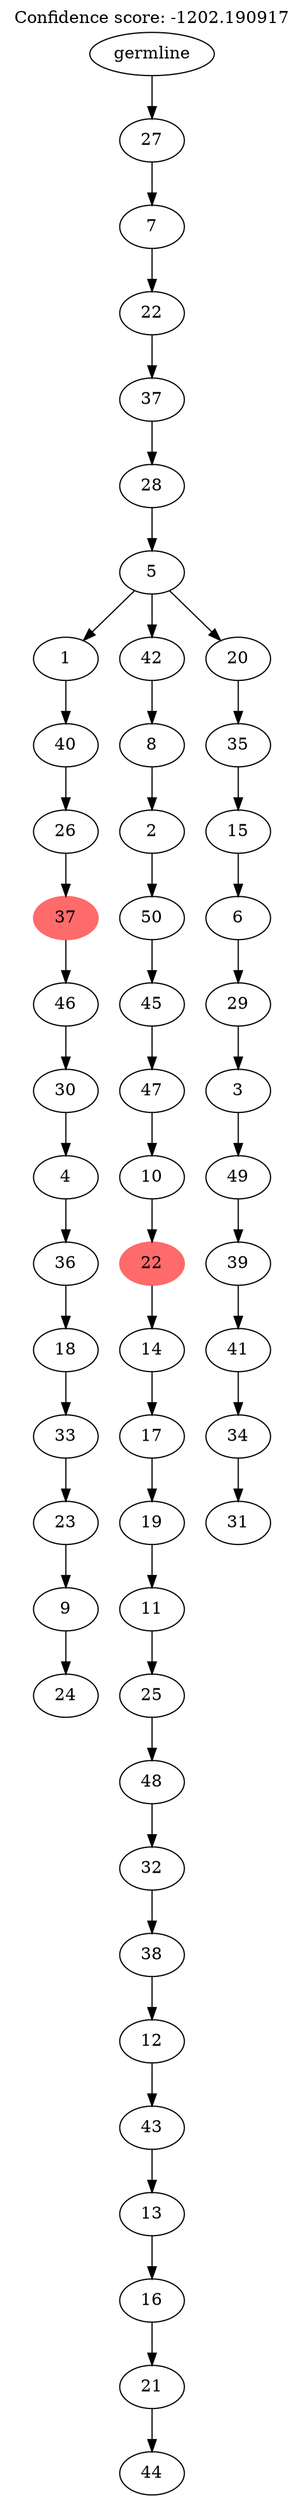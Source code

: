 digraph g {
	"51" -> "52";
	"52" [label="24"];
	"50" -> "51";
	"51" [label="9"];
	"49" -> "50";
	"50" [label="23"];
	"48" -> "49";
	"49" [label="33"];
	"47" -> "48";
	"48" [label="18"];
	"46" -> "47";
	"47" [label="36"];
	"45" -> "46";
	"46" [label="4"];
	"44" -> "45";
	"45" [label="30"];
	"43" -> "44";
	"44" [label="46"];
	"42" -> "43";
	"43" [color=indianred1, style=filled, label="37"];
	"41" -> "42";
	"42" [label="26"];
	"40" -> "41";
	"41" [label="40"];
	"38" -> "39";
	"39" [label="44"];
	"37" -> "38";
	"38" [label="21"];
	"36" -> "37";
	"37" [label="16"];
	"35" -> "36";
	"36" [label="13"];
	"34" -> "35";
	"35" [label="43"];
	"33" -> "34";
	"34" [label="12"];
	"32" -> "33";
	"33" [label="38"];
	"31" -> "32";
	"32" [label="32"];
	"30" -> "31";
	"31" [label="48"];
	"29" -> "30";
	"30" [label="25"];
	"28" -> "29";
	"29" [label="11"];
	"27" -> "28";
	"28" [label="19"];
	"26" -> "27";
	"27" [label="17"];
	"25" -> "26";
	"26" [label="14"];
	"24" -> "25";
	"25" [color=indianred1, style=filled, label="22"];
	"23" -> "24";
	"24" [label="10"];
	"22" -> "23";
	"23" [label="47"];
	"21" -> "22";
	"22" [label="45"];
	"20" -> "21";
	"21" [label="50"];
	"19" -> "20";
	"20" [label="2"];
	"18" -> "19";
	"19" [label="8"];
	"16" -> "17";
	"17" [label="31"];
	"15" -> "16";
	"16" [label="34"];
	"14" -> "15";
	"15" [label="41"];
	"13" -> "14";
	"14" [label="39"];
	"12" -> "13";
	"13" [label="49"];
	"11" -> "12";
	"12" [label="3"];
	"10" -> "11";
	"11" [label="29"];
	"9" -> "10";
	"10" [label="6"];
	"8" -> "9";
	"9" [label="15"];
	"7" -> "8";
	"8" [label="35"];
	"6" -> "7";
	"7" [label="20"];
	"6" -> "18";
	"18" [label="42"];
	"6" -> "40";
	"40" [label="1"];
	"5" -> "6";
	"6" [label="5"];
	"4" -> "5";
	"5" [label="28"];
	"3" -> "4";
	"4" [label="37"];
	"2" -> "3";
	"3" [label="22"];
	"1" -> "2";
	"2" [label="7"];
	"0" -> "1";
	"1" [label="27"];
	"0" [label="germline"];
	labelloc="t";
	label="Confidence score: -1202.190917";
}
